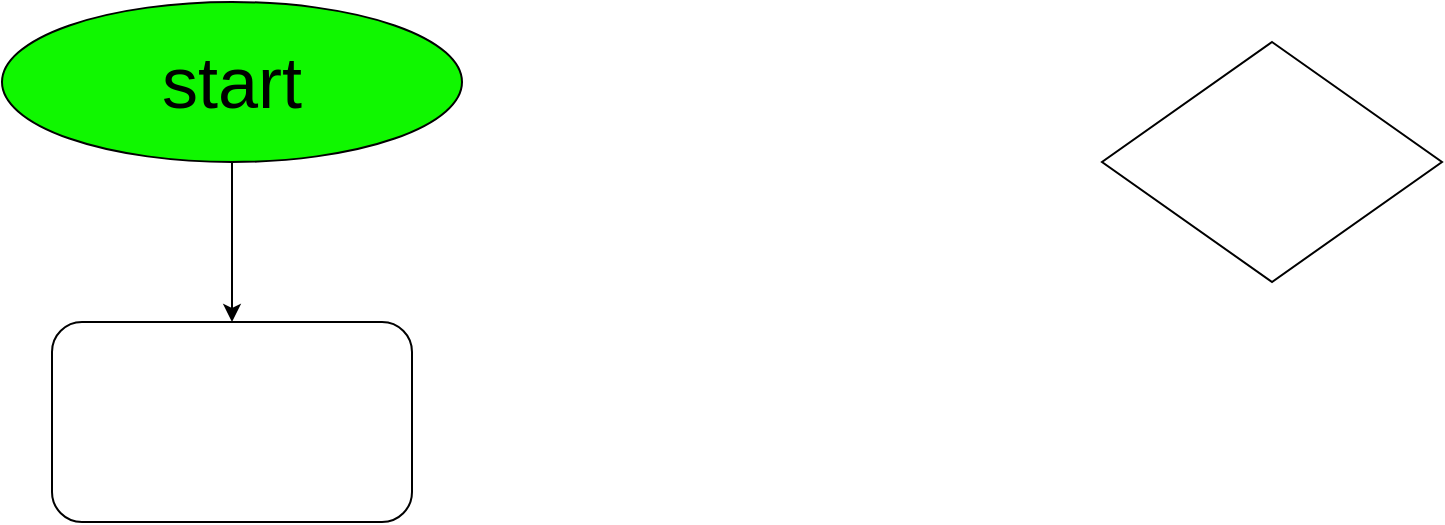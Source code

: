 <mxfile version="21.1.0" type="device">
  <diagram id="XF_t9uLSmVw5RqpoJNxi" name="Pagina-1">
    <mxGraphModel dx="1272" dy="533" grid="1" gridSize="10" guides="1" tooltips="1" connect="1" arrows="1" fold="1" page="1" pageScale="1" pageWidth="827" pageHeight="1169" math="0" shadow="0">
      <root>
        <mxCell id="0" />
        <mxCell id="1" parent="0" />
        <mxCell id="9Sk0Zq4CYlf2nIy_ZPLd-1" value="" style="rounded=1;whiteSpace=wrap;html=1;" parent="1" vertex="1">
          <mxGeometry x="105" y="180" width="180" height="100" as="geometry" />
        </mxCell>
        <mxCell id="9Sk0Zq4CYlf2nIy_ZPLd-2" value="" style="rhombus;whiteSpace=wrap;html=1;" parent="1" vertex="1">
          <mxGeometry x="630" y="40" width="170" height="120" as="geometry" />
        </mxCell>
        <mxCell id="9Sk0Zq4CYlf2nIy_ZPLd-5" style="edgeStyle=orthogonalEdgeStyle;rounded=0;orthogonalLoop=1;jettySize=auto;html=1;fontSize=36;" parent="1" source="9Sk0Zq4CYlf2nIy_ZPLd-3" edge="1">
          <mxGeometry relative="1" as="geometry">
            <mxPoint x="195" y="180" as="targetPoint" />
          </mxGeometry>
        </mxCell>
        <mxCell id="9Sk0Zq4CYlf2nIy_ZPLd-3" value="&lt;font style=&quot;font-size: 36px;&quot;&gt;start&lt;/font&gt;" style="ellipse;whiteSpace=wrap;html=1;fillColor=#10F700;" parent="1" vertex="1">
          <mxGeometry x="80" y="20" width="230" height="80" as="geometry" />
        </mxCell>
      </root>
    </mxGraphModel>
  </diagram>
</mxfile>
